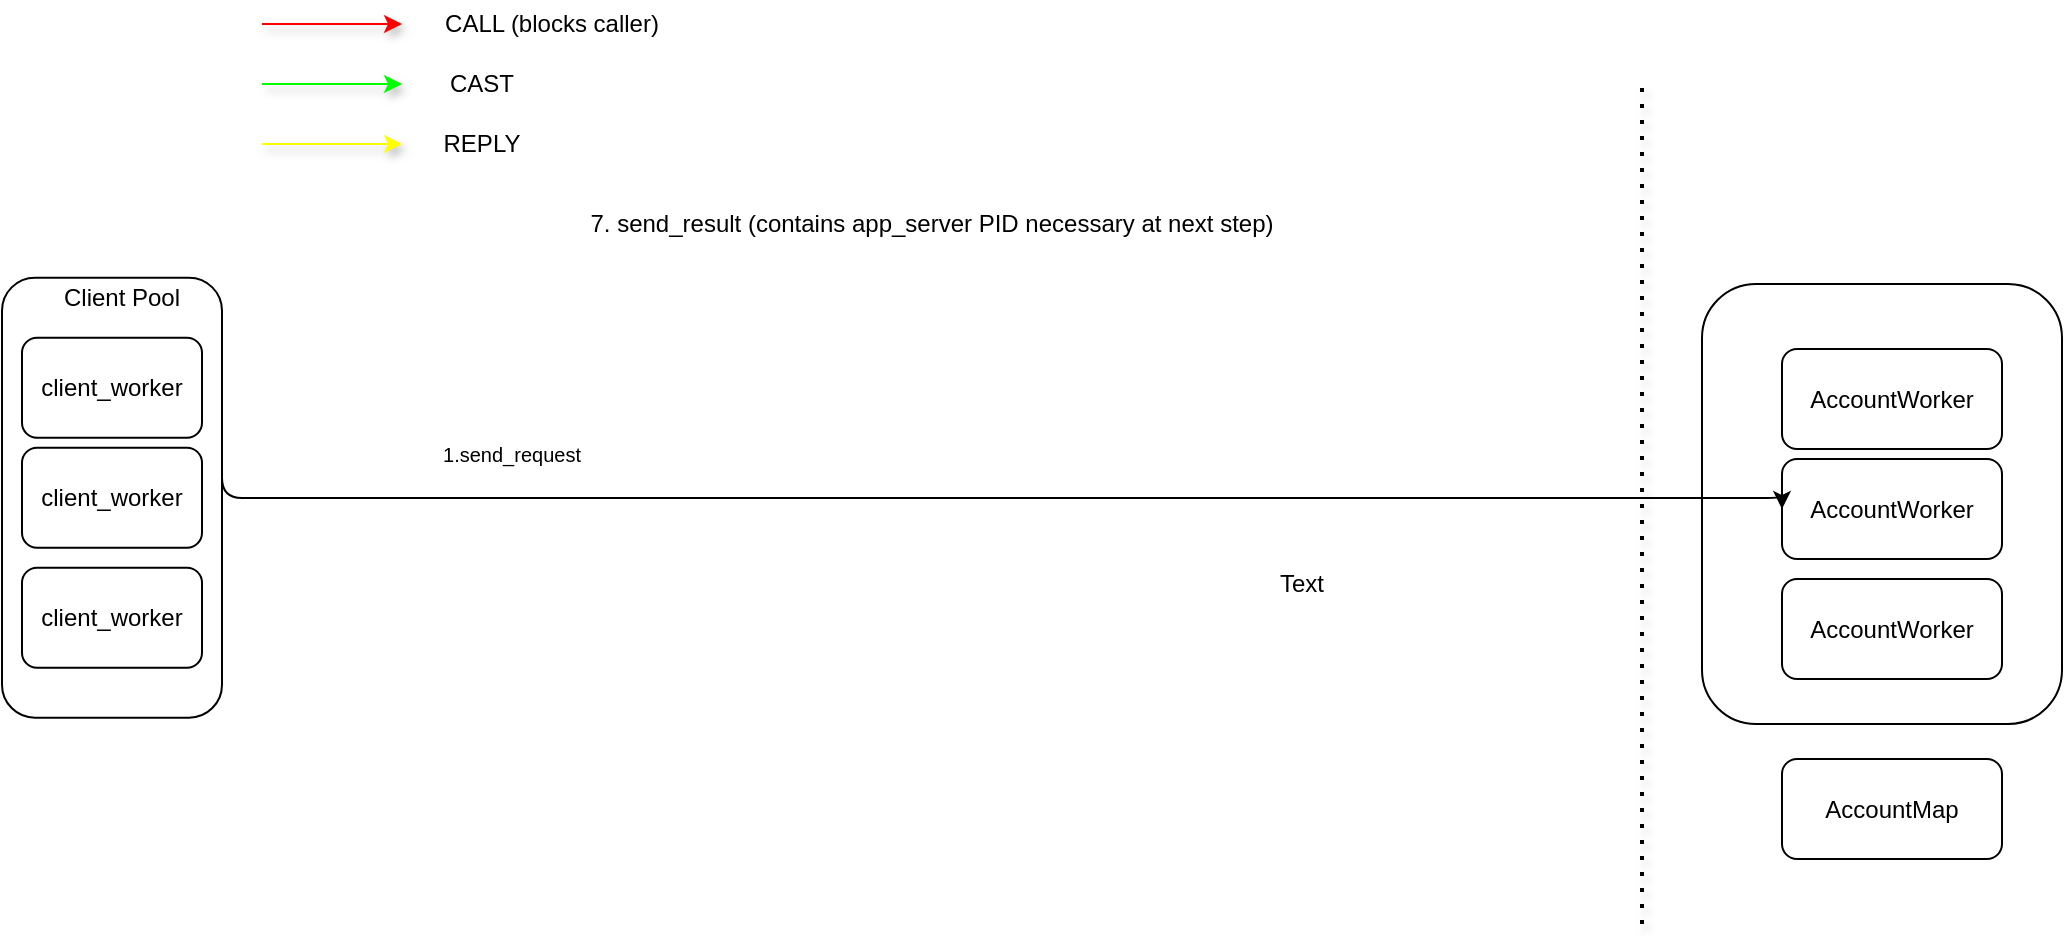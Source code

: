 <mxfile>
    <diagram id="fLNprXVYYqRdR4dScNe5" name="Page-1">
        <mxGraphModel dx="2021" dy="1650" grid="1" gridSize="10" guides="1" tooltips="1" connect="1" arrows="1" fold="1" page="1" pageScale="1" pageWidth="827" pageHeight="1169" math="0" shadow="0">
            <root>
                <mxCell id="0"/>
                <mxCell id="1" parent="0"/>
                <mxCell id="62" value="client_worker" style="rounded=1;whiteSpace=wrap;html=1;" parent="1" vertex="1">
                    <mxGeometry x="-30" y="-23.13" width="110" height="220" as="geometry"/>
                </mxCell>
                <mxCell id="2" value="client_worker" style="rounded=1;whiteSpace=wrap;html=1;" parent="1" vertex="1">
                    <mxGeometry x="-20" y="61.87" width="90" height="50" as="geometry"/>
                </mxCell>
                <mxCell id="5" value="Server" style="rounded=1;whiteSpace=wrap;html=1;" parent="1" vertex="1">
                    <mxGeometry x="820" y="-20" width="180" height="220" as="geometry"/>
                </mxCell>
                <mxCell id="15" value="AccountWorker" style="rounded=1;whiteSpace=wrap;html=1;" parent="1" vertex="1">
                    <mxGeometry x="860" y="67.5" width="110" height="50" as="geometry"/>
                </mxCell>
                <mxCell id="16" value="AccountWorker" style="rounded=1;whiteSpace=wrap;html=1;" parent="1" vertex="1">
                    <mxGeometry x="860" y="12.5" width="110" height="50" as="geometry"/>
                </mxCell>
                <mxCell id="17" value="AccountWorker" style="rounded=1;whiteSpace=wrap;html=1;" parent="1" vertex="1">
                    <mxGeometry x="860" y="127.5" width="110" height="50" as="geometry"/>
                </mxCell>
                <mxCell id="35" value="&lt;font style=&quot;font-size: 10px&quot;&gt;1.send_request&lt;/font&gt;" style="text;html=1;strokeColor=none;fillColor=none;align=center;verticalAlign=middle;whiteSpace=wrap;rounded=0;" parent="1" vertex="1">
                    <mxGeometry x="205" y="55.0" width="40" height="20" as="geometry"/>
                </mxCell>
                <mxCell id="42" value="Text" style="text;html=1;strokeColor=none;fillColor=none;align=center;verticalAlign=middle;whiteSpace=wrap;rounded=0;" parent="1" vertex="1">
                    <mxGeometry x="600" y="120" width="40" height="20" as="geometry"/>
                </mxCell>
                <mxCell id="43" value="" style="endArrow=none;dashed=1;html=1;dashPattern=1 3;strokeWidth=2;shadow=1;fillColor=#FF0000;" parent="1" edge="1">
                    <mxGeometry width="50" height="50" relative="1" as="geometry">
                        <mxPoint x="790" y="300" as="sourcePoint"/>
                        <mxPoint x="790" y="-120" as="targetPoint"/>
                    </mxGeometry>
                </mxCell>
                <mxCell id="48" value="" style="endArrow=classic;html=1;shadow=1;strokeColor=#FF0000;fillColor=#FF0000;" parent="1" edge="1">
                    <mxGeometry width="50" height="50" relative="1" as="geometry">
                        <mxPoint x="100" y="-150" as="sourcePoint"/>
                        <mxPoint x="170" y="-150" as="targetPoint"/>
                    </mxGeometry>
                </mxCell>
                <mxCell id="49" value="CALL (blocks caller)" style="text;html=1;strokeColor=none;fillColor=none;align=center;verticalAlign=middle;whiteSpace=wrap;rounded=0;" parent="1" vertex="1">
                    <mxGeometry x="180" y="-160" width="130" height="20" as="geometry"/>
                </mxCell>
                <mxCell id="50" value="" style="endArrow=classic;html=1;shadow=1;strokeColor=#00FF00;fillColor=#FF0000;" parent="1" edge="1">
                    <mxGeometry width="50" height="50" relative="1" as="geometry">
                        <mxPoint x="100" y="-120" as="sourcePoint"/>
                        <mxPoint x="170" y="-120" as="targetPoint"/>
                    </mxGeometry>
                </mxCell>
                <mxCell id="51" value="CAST" style="text;html=1;strokeColor=none;fillColor=none;align=center;verticalAlign=middle;whiteSpace=wrap;rounded=0;" parent="1" vertex="1">
                    <mxGeometry x="190" y="-130" width="40" height="20" as="geometry"/>
                </mxCell>
                <mxCell id="52" value="" style="endArrow=classic;html=1;shadow=1;strokeColor=#FFFF00;fillColor=#FF0000;" parent="1" edge="1">
                    <mxGeometry width="50" height="50" relative="1" as="geometry">
                        <mxPoint x="100" y="-90" as="sourcePoint"/>
                        <mxPoint x="170" y="-90" as="targetPoint"/>
                    </mxGeometry>
                </mxCell>
                <mxCell id="53" value="REPLY" style="text;html=1;strokeColor=none;fillColor=none;align=center;verticalAlign=middle;whiteSpace=wrap;rounded=0;" parent="1" vertex="1">
                    <mxGeometry x="190" y="-100" width="40" height="20" as="geometry"/>
                </mxCell>
                <mxCell id="54" value="7. send_result (contains app_server PID necessary at next step)" style="text;html=1;strokeColor=none;fillColor=none;align=center;verticalAlign=middle;whiteSpace=wrap;rounded=0;shadow=1;" parent="1" vertex="1">
                    <mxGeometry x="245" y="-60" width="380" height="20" as="geometry"/>
                </mxCell>
                <mxCell id="56" value="AccountMap" style="rounded=1;whiteSpace=wrap;html=1;" parent="1" vertex="1">
                    <mxGeometry x="860" y="217.5" width="110" height="50" as="geometry"/>
                </mxCell>
                <mxCell id="60" value="client_worker" style="rounded=1;whiteSpace=wrap;html=1;" parent="1" vertex="1">
                    <mxGeometry x="-20" y="6.87" width="90" height="50" as="geometry"/>
                </mxCell>
                <mxCell id="61" value="client_worker" style="rounded=1;whiteSpace=wrap;html=1;" parent="1" vertex="1">
                    <mxGeometry x="-20" y="121.87" width="90" height="50" as="geometry"/>
                </mxCell>
                <mxCell id="64" value="Client Pool" style="text;html=1;strokeColor=none;fillColor=none;align=center;verticalAlign=middle;whiteSpace=wrap;rounded=0;" parent="1" vertex="1">
                    <mxGeometry x="-20" y="-23.13" width="100" height="20" as="geometry"/>
                </mxCell>
                <mxCell id="66" value="" style="edgeStyle=elbowEdgeStyle;elbow=vertical;endArrow=classic;html=1;exitX=1;exitY=0.25;exitDx=0;exitDy=0;entryX=0;entryY=0.5;entryDx=0;entryDy=0;" parent="1" source="62" edge="1" target="15">
                    <mxGeometry width="50" height="50" relative="1" as="geometry">
                        <mxPoint x="240" y="210" as="sourcePoint"/>
                        <mxPoint x="480" y="87" as="targetPoint"/>
                        <Array as="points">
                            <mxPoint x="280" y="87"/>
                        </Array>
                    </mxGeometry>
                </mxCell>
            </root>
        </mxGraphModel>
    </diagram>
</mxfile>